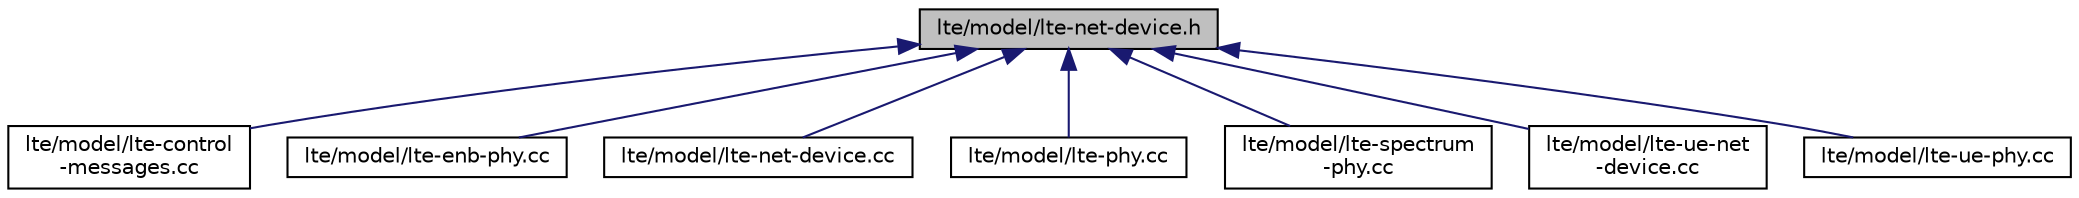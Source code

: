 digraph "lte/model/lte-net-device.h"
{
  edge [fontname="Helvetica",fontsize="10",labelfontname="Helvetica",labelfontsize="10"];
  node [fontname="Helvetica",fontsize="10",shape=record];
  Node1 [label="lte/model/lte-net-device.h",height=0.2,width=0.4,color="black", fillcolor="grey75", style="filled", fontcolor="black"];
  Node1 -> Node2 [dir="back",color="midnightblue",fontsize="10",style="solid"];
  Node2 [label="lte/model/lte-control\l-messages.cc",height=0.2,width=0.4,color="black", fillcolor="white", style="filled",URL="$d1/d7e/lte-control-messages_8cc.html"];
  Node1 -> Node3 [dir="back",color="midnightblue",fontsize="10",style="solid"];
  Node3 [label="lte/model/lte-enb-phy.cc",height=0.2,width=0.4,color="black", fillcolor="white", style="filled",URL="$dd/d88/lte-enb-phy_8cc.html"];
  Node1 -> Node4 [dir="back",color="midnightblue",fontsize="10",style="solid"];
  Node4 [label="lte/model/lte-net-device.cc",height=0.2,width=0.4,color="black", fillcolor="white", style="filled",URL="$d6/de1/lte-net-device_8cc.html"];
  Node1 -> Node5 [dir="back",color="midnightblue",fontsize="10",style="solid"];
  Node5 [label="lte/model/lte-phy.cc",height=0.2,width=0.4,color="black", fillcolor="white", style="filled",URL="$dc/d78/lte-phy_8cc.html"];
  Node1 -> Node6 [dir="back",color="midnightblue",fontsize="10",style="solid"];
  Node6 [label="lte/model/lte-spectrum\l-phy.cc",height=0.2,width=0.4,color="black", fillcolor="white", style="filled",URL="$d3/dd9/lte-spectrum-phy_8cc.html"];
  Node1 -> Node7 [dir="back",color="midnightblue",fontsize="10",style="solid"];
  Node7 [label="lte/model/lte-ue-net\l-device.cc",height=0.2,width=0.4,color="black", fillcolor="white", style="filled",URL="$db/dac/lte-ue-net-device_8cc.html"];
  Node1 -> Node8 [dir="back",color="midnightblue",fontsize="10",style="solid"];
  Node8 [label="lte/model/lte-ue-phy.cc",height=0.2,width=0.4,color="black", fillcolor="white", style="filled",URL="$d1/de5/lte-ue-phy_8cc.html"];
}
